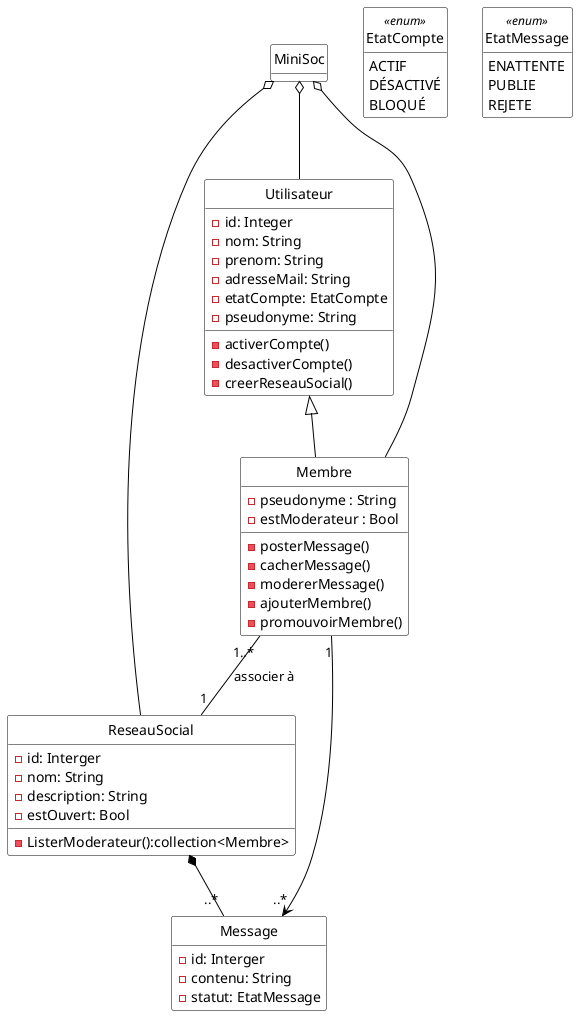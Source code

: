@startuml

'Diagramme de classes (PlantUML)'

'Configuration charte graphique'
hide empty methods
hide circle
skinparam class {
  BackgroundColor White
  ArrowColor Black
  BorderColor Black
}

'Classes, énumérations, etc.'
class ReseauSocial {
  -id: Interger
  -nom: String
  -description: String
  -estOuvert: Bool
  -ListerModerateur():collection<Membre>
}


class Utilisateur {
  -id: Integer
  -nom: String
  -prenom: String
  -adresseMail: String
  -etatCompte: EtatCompte
  -pseudonyme: String
  -activerCompte()
  -desactiverCompte()
  -creerReseauSocial()
}


class Membre{
  -pseudonyme : String
  -estModerateur : Bool
  -posterMessage()
  -cacherMessage()
  -modererMessage()
  -ajouterMembre()
  -promouvoirMembre()
}

class Message{
  -id: Interger
  -contenu: String
  -statut: EtatMessage
}

class MiniSoc{
}

enum EtatCompte <<enum>> {
  ACTIF
  DÉSACTIVÉ
  BLOQUÉ
}

enum EtatMessage <<enum>>{
  ENATTENTE
  PUBLIE
  REJETE
}

'Associations, etc.'

MiniSoc o-- Utilisateur
MiniSoc o-- ReseauSocial
MiniSoc o-- Membre
Utilisateur <|-- Membre 
Membre "1..*"--"1" ReseauSocial : associer à
Membre "1"-->"..*" Message
ReseauSocial *--"..*" Message


'Au besoin, aides pour le positionnement'

@enduml

